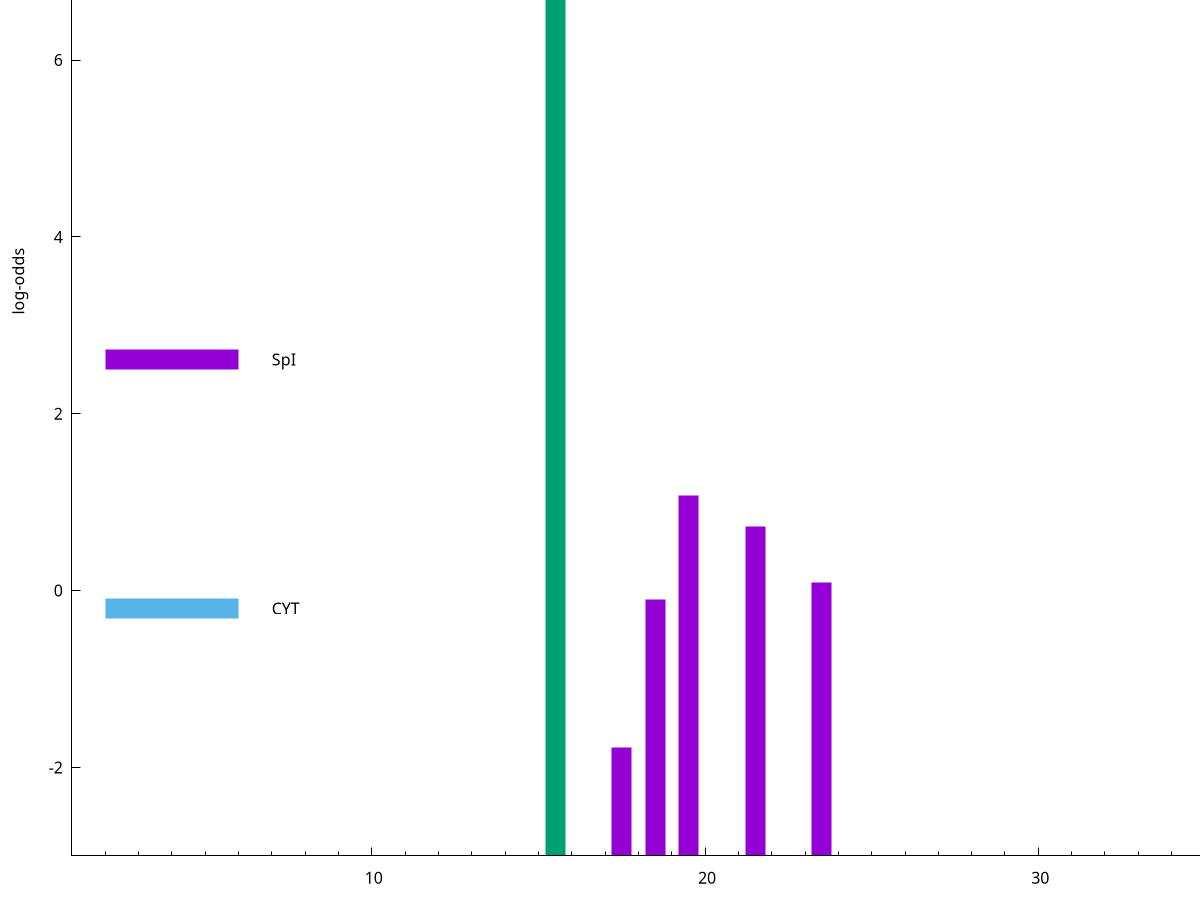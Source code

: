 set title "LipoP predictions for SRR4065679.gff"
set size 2., 1.4
set xrange [1:70] 
set mxtics 10
set yrange [-3:10]
set y2range [0:13]
set ylabel "log-odds"
set term postscript eps color solid "Helvetica" 30
set output "SRR4065679.gff29.eps"
set arrow from 2,8.99702 to 6,8.99702 nohead lt 2 lw 20
set label "SpII" at 7,8.99702
set arrow from 2,2.61471 to 6,2.61471 nohead lt 1 lw 20
set label "SpI" at 7,2.61471
set arrow from 2,-0.200913 to 6,-0.200913 nohead lt 3 lw 20
set label "CYT" at 7,-0.200913
set arrow from 2,8.99702 to 6,8.99702 nohead lt 2 lw 20
set label "SpII" at 7,8.99702
# NOTE: The scores below are the log-odds scores with the threshold
# NOTE: subtracted (a hack to make gnuplot make the histogram all
# NOTE: look nice).
plot "-" axes x1y2 title "" with impulses lt 2 lw 20, "-" axes x1y2 title "" with impulses lt 1 lw 20
15.500000 11.997020
e
19.500000 4.077760
21.500000 3.723793
23.500000 3.092192
18.500000 2.902077
17.500000 1.225770
e
exit
